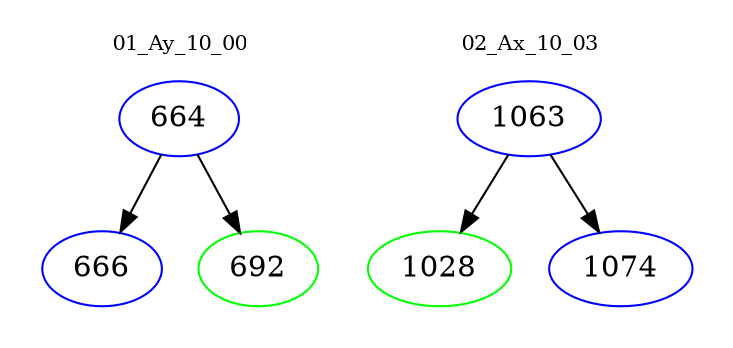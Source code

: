 digraph{
subgraph cluster_0 {
color = white
label = "01_Ay_10_00";
fontsize=10;
T0_664 [label="664", color="blue"]
T0_664 -> T0_666 [color="black"]
T0_666 [label="666", color="blue"]
T0_664 -> T0_692 [color="black"]
T0_692 [label="692", color="green"]
}
subgraph cluster_1 {
color = white
label = "02_Ax_10_03";
fontsize=10;
T1_1063 [label="1063", color="blue"]
T1_1063 -> T1_1028 [color="black"]
T1_1028 [label="1028", color="green"]
T1_1063 -> T1_1074 [color="black"]
T1_1074 [label="1074", color="blue"]
}
}
